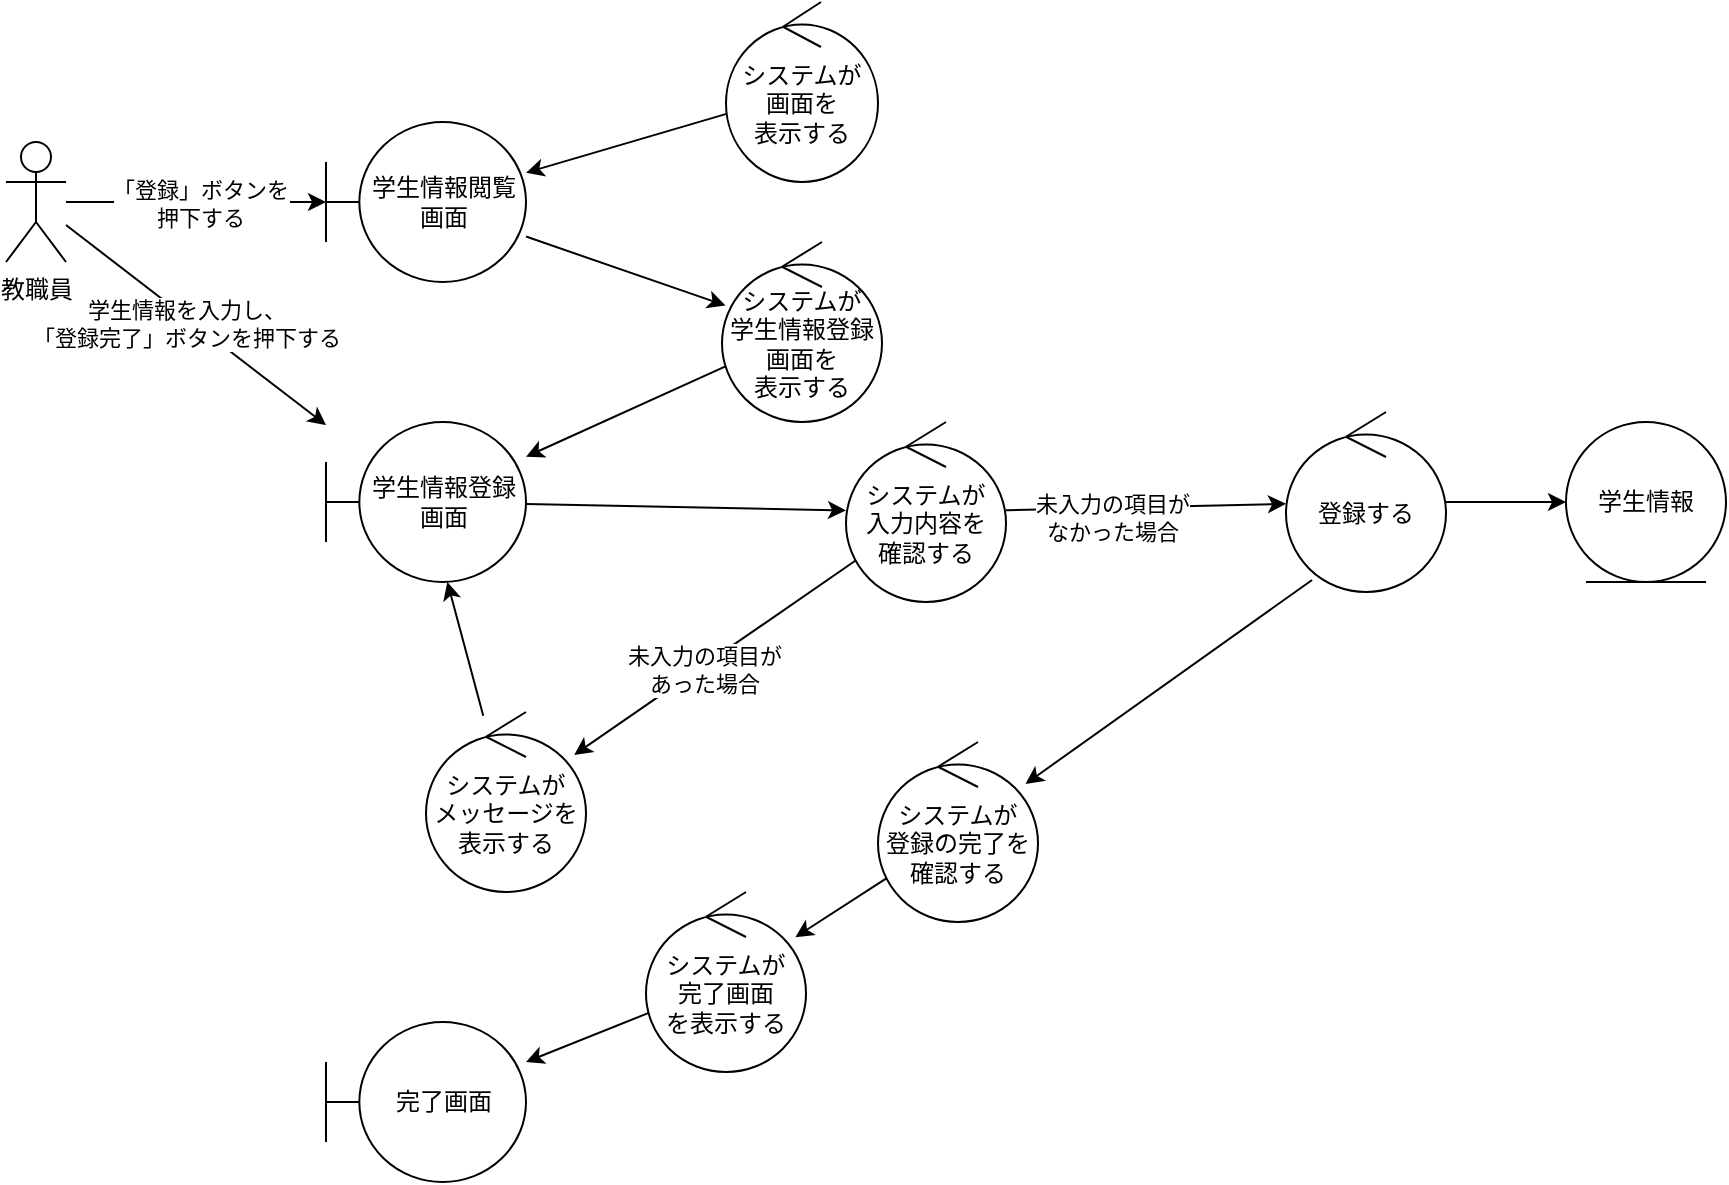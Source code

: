 <mxfile pages="6">
    <diagram name="学生情報登録" id="ETpRgwh8z7qlRdHGgHE6">
        <mxGraphModel dx="351" dy="604" grid="1" gridSize="10" guides="1" tooltips="1" connect="1" arrows="1" fold="1" page="1" pageScale="1" pageWidth="827" pageHeight="1169" math="0" shadow="0">
            <root>
                <mxCell id="0"/>
                <mxCell id="1" parent="0"/>
                <mxCell id="M3nRduMv_F_Eh8u1VUDu-17" style="rounded=0;orthogonalLoop=1;jettySize=auto;html=1;" parent="1" source="M3nRduMv_F_Eh8u1VUDu-13" target="M3nRduMv_F_Eh8u1VUDu-16" edge="1">
                    <mxGeometry relative="1" as="geometry"/>
                </mxCell>
                <mxCell id="M3nRduMv_F_Eh8u1VUDu-13" value="システムが&lt;div&gt;画面を&lt;/div&gt;&lt;div&gt;表示する&lt;/div&gt;" style="ellipse;shape=umlControl;whiteSpace=wrap;html=1;" parent="1" vertex="1">
                    <mxGeometry x="400" y="140" width="76" height="90" as="geometry"/>
                </mxCell>
                <mxCell id="M3nRduMv_F_Eh8u1VUDu-18" style="edgeStyle=orthogonalEdgeStyle;rounded=0;orthogonalLoop=1;jettySize=auto;html=1;" parent="1" source="M3nRduMv_F_Eh8u1VUDu-14" target="M3nRduMv_F_Eh8u1VUDu-16" edge="1">
                    <mxGeometry relative="1" as="geometry"/>
                </mxCell>
                <mxCell id="M3nRduMv_F_Eh8u1VUDu-19" value="「登録」ボタンを&lt;div&gt;押下する&lt;/div&gt;" style="edgeLabel;html=1;align=center;verticalAlign=middle;resizable=0;points=[];" parent="M3nRduMv_F_Eh8u1VUDu-18" vertex="1" connectable="0">
                    <mxGeometry x="0.021" y="-1" relative="1" as="geometry">
                        <mxPoint as="offset"/>
                    </mxGeometry>
                </mxCell>
                <mxCell id="M3nRduMv_F_Eh8u1VUDu-26" style="rounded=0;orthogonalLoop=1;jettySize=auto;html=1;" parent="1" source="M3nRduMv_F_Eh8u1VUDu-14" target="M3nRduMv_F_Eh8u1VUDu-15" edge="1">
                    <mxGeometry relative="1" as="geometry"/>
                </mxCell>
                <mxCell id="M3nRduMv_F_Eh8u1VUDu-27" value="学生情報を入力し、&lt;br&gt;「登録完了」ボタンを押下する" style="edgeLabel;html=1;align=center;verticalAlign=middle;resizable=0;points=[];" parent="M3nRduMv_F_Eh8u1VUDu-26" vertex="1" connectable="0">
                    <mxGeometry x="-0.056" y="-3" relative="1" as="geometry">
                        <mxPoint as="offset"/>
                    </mxGeometry>
                </mxCell>
                <mxCell id="M3nRduMv_F_Eh8u1VUDu-14" value="教職員" style="shape=umlActor;verticalLabelPosition=bottom;verticalAlign=top;html=1;" parent="1" vertex="1">
                    <mxGeometry x="40" y="210" width="30" height="60" as="geometry"/>
                </mxCell>
                <mxCell id="M3nRduMv_F_Eh8u1VUDu-34" style="rounded=0;orthogonalLoop=1;jettySize=auto;html=1;" parent="1" source="M3nRduMv_F_Eh8u1VUDu-15" target="M3nRduMv_F_Eh8u1VUDu-33" edge="1">
                    <mxGeometry relative="1" as="geometry"/>
                </mxCell>
                <mxCell id="M3nRduMv_F_Eh8u1VUDu-15" value="学生情報登録画面" style="shape=umlBoundary;whiteSpace=wrap;html=1;" parent="1" vertex="1">
                    <mxGeometry x="200" y="350" width="100" height="80" as="geometry"/>
                </mxCell>
                <mxCell id="M3nRduMv_F_Eh8u1VUDu-30" value="完了画面" style="shape=umlBoundary;whiteSpace=wrap;html=1;" parent="1" vertex="1">
                    <mxGeometry x="200" y="650" width="100" height="80" as="geometry"/>
                </mxCell>
                <mxCell id="M3nRduMv_F_Eh8u1VUDu-25" style="rounded=0;orthogonalLoop=1;jettySize=auto;html=1;" parent="1" source="M3nRduMv_F_Eh8u1VUDu-16" target="M3nRduMv_F_Eh8u1VUDu-20" edge="1">
                    <mxGeometry relative="1" as="geometry"/>
                </mxCell>
                <mxCell id="M3nRduMv_F_Eh8u1VUDu-16" value="学生情報閲覧画面" style="shape=umlBoundary;whiteSpace=wrap;html=1;" parent="1" vertex="1">
                    <mxGeometry x="200" y="200" width="100" height="80" as="geometry"/>
                </mxCell>
                <mxCell id="M3nRduMv_F_Eh8u1VUDu-23" style="rounded=0;orthogonalLoop=1;jettySize=auto;html=1;" parent="1" source="M3nRduMv_F_Eh8u1VUDu-20" target="M3nRduMv_F_Eh8u1VUDu-15" edge="1">
                    <mxGeometry relative="1" as="geometry"/>
                </mxCell>
                <mxCell id="M3nRduMv_F_Eh8u1VUDu-20" value="システムが&lt;div&gt;学生情報登録画面を&lt;/div&gt;&lt;div&gt;表示する&lt;/div&gt;" style="ellipse;shape=umlControl;whiteSpace=wrap;html=1;" parent="1" vertex="1">
                    <mxGeometry x="398" y="260" width="80" height="90" as="geometry"/>
                </mxCell>
                <mxCell id="M3nRduMv_F_Eh8u1VUDu-35" style="rounded=0;orthogonalLoop=1;jettySize=auto;html=1;" parent="1" source="M3nRduMv_F_Eh8u1VUDu-33" target="M3nRduMv_F_Eh8u1VUDu-42" edge="1">
                    <mxGeometry relative="1" as="geometry"/>
                </mxCell>
                <mxCell id="M3nRduMv_F_Eh8u1VUDu-36" value="未入力の項目が&lt;div&gt;なかった場合&lt;/div&gt;" style="edgeLabel;html=1;align=center;verticalAlign=middle;resizable=0;points=[];" parent="M3nRduMv_F_Eh8u1VUDu-35" vertex="1" connectable="0">
                    <mxGeometry x="-0.243" y="-5" relative="1" as="geometry">
                        <mxPoint as="offset"/>
                    </mxGeometry>
                </mxCell>
                <mxCell id="M3nRduMv_F_Eh8u1VUDu-38" style="rounded=0;orthogonalLoop=1;jettySize=auto;html=1;" parent="1" source="M3nRduMv_F_Eh8u1VUDu-33" target="M3nRduMv_F_Eh8u1VUDu-37" edge="1">
                    <mxGeometry relative="1" as="geometry"/>
                </mxCell>
                <mxCell id="M3nRduMv_F_Eh8u1VUDu-39" value="未入力の項目が&lt;br&gt;あった場合" style="edgeLabel;html=1;align=center;verticalAlign=middle;resizable=0;points=[];" parent="M3nRduMv_F_Eh8u1VUDu-38" vertex="1" connectable="0">
                    <mxGeometry x="0.114" y="1" relative="1" as="geometry">
                        <mxPoint x="1" as="offset"/>
                    </mxGeometry>
                </mxCell>
                <mxCell id="h8SyhMxVgRf_fW8Mq0r_-1" style="rounded=0;orthogonalLoop=1;jettySize=auto;html=1;exitX=0.163;exitY=0.933;exitDx=0;exitDy=0;exitPerimeter=0;" parent="1" source="M3nRduMv_F_Eh8u1VUDu-42" target="M3nRduMv_F_Eh8u1VUDu-45" edge="1">
                    <mxGeometry relative="1" as="geometry"/>
                </mxCell>
                <mxCell id="M3nRduMv_F_Eh8u1VUDu-33" value="システムが&lt;br&gt;入力内容を&lt;div&gt;確認する&lt;/div&gt;" style="ellipse;shape=umlControl;whiteSpace=wrap;html=1;" parent="1" vertex="1">
                    <mxGeometry x="460" y="350" width="80" height="90" as="geometry"/>
                </mxCell>
                <mxCell id="M3nRduMv_F_Eh8u1VUDu-50" value="" style="rounded=0;orthogonalLoop=1;jettySize=auto;html=1;" parent="1" source="M3nRduMv_F_Eh8u1VUDu-45" target="M3nRduMv_F_Eh8u1VUDu-28" edge="1">
                    <mxGeometry relative="1" as="geometry"/>
                </mxCell>
                <mxCell id="M3nRduMv_F_Eh8u1VUDu-45" value="システムが&lt;div&gt;登録の完了を&lt;/div&gt;&lt;div&gt;確認する&lt;/div&gt;" style="ellipse;shape=umlControl;whiteSpace=wrap;html=1;" parent="1" vertex="1">
                    <mxGeometry x="476" y="510" width="80" height="90" as="geometry"/>
                </mxCell>
                <mxCell id="M3nRduMv_F_Eh8u1VUDu-44" style="rounded=0;orthogonalLoop=1;jettySize=auto;html=1;" parent="1" source="M3nRduMv_F_Eh8u1VUDu-42" target="M3nRduMv_F_Eh8u1VUDu-43" edge="1">
                    <mxGeometry relative="1" as="geometry"/>
                </mxCell>
                <mxCell id="M3nRduMv_F_Eh8u1VUDu-42" value="登録する" style="ellipse;shape=umlControl;whiteSpace=wrap;html=1;" parent="1" vertex="1">
                    <mxGeometry x="680" y="345" width="80" height="90" as="geometry"/>
                </mxCell>
                <mxCell id="M3nRduMv_F_Eh8u1VUDu-41" style="rounded=0;orthogonalLoop=1;jettySize=auto;html=1;" parent="1" source="M3nRduMv_F_Eh8u1VUDu-37" target="M3nRduMv_F_Eh8u1VUDu-15" edge="1">
                    <mxGeometry relative="1" as="geometry"/>
                </mxCell>
                <mxCell id="M3nRduMv_F_Eh8u1VUDu-37" value="システムが&lt;div&gt;メッセージを表示する&lt;/div&gt;" style="ellipse;shape=umlControl;whiteSpace=wrap;html=1;" parent="1" vertex="1">
                    <mxGeometry x="250" y="495" width="80" height="90" as="geometry"/>
                </mxCell>
                <mxCell id="M3nRduMv_F_Eh8u1VUDu-31" style="rounded=0;orthogonalLoop=1;jettySize=auto;html=1;" parent="1" source="M3nRduMv_F_Eh8u1VUDu-28" target="M3nRduMv_F_Eh8u1VUDu-30" edge="1">
                    <mxGeometry relative="1" as="geometry"/>
                </mxCell>
                <mxCell id="M3nRduMv_F_Eh8u1VUDu-28" value="システムが&lt;br&gt;完了画面&lt;br&gt;を表示する" style="ellipse;shape=umlControl;whiteSpace=wrap;html=1;" parent="1" vertex="1">
                    <mxGeometry x="360" y="585" width="80" height="90" as="geometry"/>
                </mxCell>
                <mxCell id="M3nRduMv_F_Eh8u1VUDu-43" value="学生情報" style="ellipse;shape=umlEntity;whiteSpace=wrap;html=1;" parent="1" vertex="1">
                    <mxGeometry x="820" y="350" width="80" height="80" as="geometry"/>
                </mxCell>
            </root>
        </mxGraphModel>
    </diagram>
    <diagram id="RIDWp6xN7T8SrgLDkbqS" name="学生情報削除">
        <mxGraphModel dx="351" dy="604" grid="1" gridSize="10" guides="1" tooltips="1" connect="1" arrows="1" fold="1" page="1" pageScale="1" pageWidth="827" pageHeight="1169" math="0" shadow="0">
            <root>
                <mxCell id="0"/>
                <mxCell id="1" parent="0"/>
                <mxCell id="oxqMf5riS48OrlRyMO6--1" value="Boundary Object" style="shape=umlBoundary;whiteSpace=wrap;html=1;" parent="1" vertex="1">
                    <mxGeometry x="270" y="40" width="100" height="80" as="geometry"/>
                </mxCell>
                <mxCell id="oxqMf5riS48OrlRyMO6--2" value="Control Object" style="ellipse;shape=umlControl;whiteSpace=wrap;html=1;" parent="1" vertex="1">
                    <mxGeometry x="180" y="40" width="70" height="80" as="geometry"/>
                </mxCell>
                <mxCell id="oxqMf5riS48OrlRyMO6--3" value="Entity Object" style="ellipse;shape=umlEntity;whiteSpace=wrap;html=1;" parent="1" vertex="1">
                    <mxGeometry x="80" y="40" width="80" height="80" as="geometry"/>
                </mxCell>
                <mxCell id="oxqMf5riS48OrlRyMO6--4" value="Actor" style="shape=umlActor;verticalLabelPosition=bottom;verticalAlign=top;html=1;" parent="1" vertex="1">
                    <mxGeometry x="30" y="40" width="30" height="60" as="geometry"/>
                </mxCell>
                <mxCell id="RhJD369ApgRA4MZA0sAL-1" style="rounded=0;orthogonalLoop=1;jettySize=auto;html=1;" parent="1" source="IJb-97X7i32FMVPv7hrO-2" target="e2TNg4C7hBLwev1eqR8l-1" edge="1">
                    <mxGeometry relative="1" as="geometry"/>
                </mxCell>
                <mxCell id="RhJD369ApgRA4MZA0sAL-2" value="「削除」ボタンを&lt;div&gt;押下する&lt;/div&gt;" style="edgeLabel;html=1;align=center;verticalAlign=middle;resizable=0;points=[];" parent="RhJD369ApgRA4MZA0sAL-1" vertex="1" connectable="0">
                    <mxGeometry x="0.091" y="-1" relative="1" as="geometry">
                        <mxPoint as="offset"/>
                    </mxGeometry>
                </mxCell>
                <mxCell id="fPRJhq49ioj2jJgVY4v6-1" style="rounded=0;orthogonalLoop=1;jettySize=auto;html=1;" parent="1" source="IJb-97X7i32FMVPv7hrO-2" target="RhJD369ApgRA4MZA0sAL-4" edge="1">
                    <mxGeometry relative="1" as="geometry"/>
                </mxCell>
                <mxCell id="fPRJhq49ioj2jJgVY4v6-2" value="ボタンを&lt;div&gt;押下する&lt;/div&gt;" style="edgeLabel;html=1;align=center;verticalAlign=middle;resizable=0;points=[];" parent="fPRJhq49ioj2jJgVY4v6-1" vertex="1" connectable="0">
                    <mxGeometry x="0.038" y="-3" relative="1" as="geometry">
                        <mxPoint x="-1" as="offset"/>
                    </mxGeometry>
                </mxCell>
                <mxCell id="IJb-97X7i32FMVPv7hrO-2" value="教職員" style="shape=umlActor;verticalLabelPosition=bottom;verticalAlign=top;html=1;" parent="1" vertex="1">
                    <mxGeometry x="10" y="340" width="30" height="60" as="geometry"/>
                </mxCell>
                <mxCell id="RhJD369ApgRA4MZA0sAL-3" style="rounded=0;orthogonalLoop=1;jettySize=auto;html=1;" parent="1" source="e2TNg4C7hBLwev1eqR8l-1" target="IJb-97X7i32FMVPv7hrO-4" edge="1">
                    <mxGeometry relative="1" as="geometry"/>
                </mxCell>
                <mxCell id="e2TNg4C7hBLwev1eqR8l-1" value="「学生情報削除」画面&lt;br&gt;※１" style="shape=umlBoundary;whiteSpace=wrap;html=1;" parent="1" vertex="1">
                    <mxGeometry x="180" y="290" width="110" height="90" as="geometry"/>
                </mxCell>
                <mxCell id="fPRJhq49ioj2jJgVY4v6-5" style="rounded=0;orthogonalLoop=1;jettySize=auto;html=1;" parent="1" source="RhJD369ApgRA4MZA0sAL-4" target="5J1UZuSlFnGCn4w_uFkH-1" edge="1">
                    <mxGeometry relative="1" as="geometry"/>
                </mxCell>
                <mxCell id="fPRJhq49ioj2jJgVY4v6-6" value="「はい」ボタンを&lt;div&gt;押下された場合&lt;/div&gt;" style="edgeLabel;html=1;align=center;verticalAlign=middle;resizable=0;points=[];" parent="fPRJhq49ioj2jJgVY4v6-5" vertex="1" connectable="0">
                    <mxGeometry x="-0.06" y="3" relative="1" as="geometry">
                        <mxPoint x="-1" as="offset"/>
                    </mxGeometry>
                </mxCell>
                <mxCell id="5SavMUnvu_t-OznBC-JW-5" style="rounded=0;orthogonalLoop=1;jettySize=auto;html=1;" parent="1" source="RhJD369ApgRA4MZA0sAL-4" target="5SavMUnvu_t-OznBC-JW-3" edge="1">
                    <mxGeometry relative="1" as="geometry"/>
                </mxCell>
                <mxCell id="5SavMUnvu_t-OznBC-JW-6" value="「いいえ」ボタンを&lt;div&gt;押下された場合&lt;/div&gt;" style="edgeLabel;html=1;align=center;verticalAlign=middle;resizable=0;points=[];" parent="5SavMUnvu_t-OznBC-JW-5" vertex="1" connectable="0">
                    <mxGeometry x="-0.478" y="3" relative="1" as="geometry">
                        <mxPoint x="-1" y="-1" as="offset"/>
                    </mxGeometry>
                </mxCell>
                <mxCell id="RhJD369ApgRA4MZA0sAL-4" value="確認画面" style="shape=umlBoundary;whiteSpace=wrap;html=1;" parent="1" vertex="1">
                    <mxGeometry x="180" y="450" width="110" height="90" as="geometry"/>
                </mxCell>
                <mxCell id="RhJD369ApgRA4MZA0sAL-11" value="完了画面" style="shape=umlBoundary;whiteSpace=wrap;html=1;" parent="1" vertex="1">
                    <mxGeometry x="180" y="740" width="110" height="90" as="geometry"/>
                </mxCell>
                <mxCell id="IJb-97X7i32FMVPv7hrO-3" style="rounded=0;orthogonalLoop=1;jettySize=auto;html=1;" parent="1" source="IJb-97X7i32FMVPv7hrO-1" target="e2TNg4C7hBLwev1eqR8l-1" edge="1">
                    <mxGeometry relative="1" as="geometry"/>
                </mxCell>
                <mxCell id="IJb-97X7i32FMVPv7hrO-1" value="システムが&lt;div&gt;画面を&lt;/div&gt;&lt;div&gt;表示する&lt;/div&gt;" style="ellipse;shape=umlControl;whiteSpace=wrap;html=1;" parent="1" vertex="1">
                    <mxGeometry x="440" y="190" width="76" height="90" as="geometry"/>
                </mxCell>
                <mxCell id="RhJD369ApgRA4MZA0sAL-5" style="rounded=0;orthogonalLoop=1;jettySize=auto;html=1;" parent="1" source="IJb-97X7i32FMVPv7hrO-4" target="RhJD369ApgRA4MZA0sAL-4" edge="1">
                    <mxGeometry relative="1" as="geometry"/>
                </mxCell>
                <mxCell id="IJb-97X7i32FMVPv7hrO-4" value="システムが&lt;div&gt;確認画面を&lt;/div&gt;&lt;div&gt;表示する&lt;/div&gt;" style="ellipse;shape=umlControl;whiteSpace=wrap;html=1;" parent="1" vertex="1">
                    <mxGeometry x="440" y="330" width="76" height="90" as="geometry"/>
                </mxCell>
                <mxCell id="5J1UZuSlFnGCn4w_uFkH-3" style="rounded=0;orthogonalLoop=1;jettySize=auto;html=1;" parent="1" source="5J1UZuSlFnGCn4w_uFkH-1" target="bIpr7TnMZWsHxwyj7fus-1" edge="1">
                    <mxGeometry relative="1" as="geometry"/>
                </mxCell>
                <mxCell id="HtD4g39pCMCi_jpNXacF-1" style="edgeStyle=none;rounded=0;orthogonalLoop=1;jettySize=auto;html=1;" parent="1" source="5J1UZuSlFnGCn4w_uFkH-1" target="RhJD369ApgRA4MZA0sAL-9" edge="1">
                    <mxGeometry relative="1" as="geometry"/>
                </mxCell>
                <mxCell id="5J1UZuSlFnGCn4w_uFkH-1" value="削除する" style="ellipse;shape=umlControl;whiteSpace=wrap;html=1;" parent="1" vertex="1">
                    <mxGeometry x="440" y="455" width="76" height="90" as="geometry"/>
                </mxCell>
                <mxCell id="5J1UZuSlFnGCn4w_uFkH-5" style="rounded=0;orthogonalLoop=1;jettySize=auto;html=1;" parent="1" source="RhJD369ApgRA4MZA0sAL-9" target="RhJD369ApgRA4MZA0sAL-11" edge="1">
                    <mxGeometry relative="1" as="geometry"/>
                </mxCell>
                <mxCell id="RhJD369ApgRA4MZA0sAL-9" value="システムが&lt;div&gt;完了画面を&lt;/div&gt;&lt;div&gt;表示する&lt;/div&gt;" style="ellipse;shape=umlControl;whiteSpace=wrap;html=1;" parent="1" vertex="1">
                    <mxGeometry x="420" y="730" width="76" height="90" as="geometry"/>
                </mxCell>
                <mxCell id="bIpr7TnMZWsHxwyj7fus-1" value="学生情報" style="ellipse;shape=umlEntity;whiteSpace=wrap;html=1;" parent="1" vertex="1">
                    <mxGeometry x="570" y="460" width="80" height="80" as="geometry"/>
                </mxCell>
                <mxCell id="5SavMUnvu_t-OznBC-JW-7" style="rounded=0;orthogonalLoop=1;jettySize=auto;html=1;" parent="1" source="5SavMUnvu_t-OznBC-JW-3" target="5SavMUnvu_t-OznBC-JW-4" edge="1">
                    <mxGeometry relative="1" as="geometry"/>
                </mxCell>
                <mxCell id="5SavMUnvu_t-OznBC-JW-3" value="システムが&lt;div&gt;学生情報削除画面を&lt;/div&gt;&lt;div&gt;表示する&lt;/div&gt;" style="ellipse;shape=umlControl;whiteSpace=wrap;html=1;" parent="1" vertex="1">
                    <mxGeometry x="344" y="570" width="76" height="90" as="geometry"/>
                </mxCell>
                <mxCell id="5SavMUnvu_t-OznBC-JW-4" value="「学生情報削除」画面&lt;br&gt;※１" style="shape=umlBoundary;whiteSpace=wrap;html=1;" parent="1" vertex="1">
                    <mxGeometry x="180" y="590" width="110" height="90" as="geometry"/>
                </mxCell>
                <mxCell id="5SavMUnvu_t-OznBC-JW-10" value="※１は同じ画面" style="text;html=1;align=center;verticalAlign=middle;resizable=0;points=[];autosize=1;strokeColor=none;fillColor=none;" parent="1" vertex="1">
                    <mxGeometry x="10" y="220" width="110" height="30" as="geometry"/>
                </mxCell>
            </root>
        </mxGraphModel>
    </diagram>
    <diagram id="HtreOjOMZtp92J6IWod-" name="学生情報更新">
        <mxGraphModel dx="351" dy="604" grid="1" gridSize="10" guides="1" tooltips="1" connect="1" arrows="1" fold="1" page="1" pageScale="1" pageWidth="827" pageHeight="1169" math="0" shadow="0">
            <root>
                <mxCell id="0"/>
                <mxCell id="1" parent="0"/>
                <mxCell id="FHIB-Uz83k0BB5twAfSU-1" value="Boundary Object" style="shape=umlBoundary;whiteSpace=wrap;html=1;" parent="1" vertex="1">
                    <mxGeometry x="250" y="10" width="100" height="80" as="geometry"/>
                </mxCell>
                <mxCell id="FHIB-Uz83k0BB5twAfSU-2" value="Control Object" style="ellipse;shape=umlControl;whiteSpace=wrap;html=1;" parent="1" vertex="1">
                    <mxGeometry x="160" y="10" width="70" height="80" as="geometry"/>
                </mxCell>
                <mxCell id="FHIB-Uz83k0BB5twAfSU-3" value="Entity Object" style="ellipse;shape=umlEntity;whiteSpace=wrap;html=1;" parent="1" vertex="1">
                    <mxGeometry x="60" y="10" width="80" height="80" as="geometry"/>
                </mxCell>
                <mxCell id="FHIB-Uz83k0BB5twAfSU-4" value="Actor" style="shape=umlActor;verticalLabelPosition=bottom;verticalAlign=top;html=1;" parent="1" vertex="1">
                    <mxGeometry x="10" y="10" width="30" height="60" as="geometry"/>
                </mxCell>
                <mxCell id="qJqToDEOiSwClCau99pC-4" style="rounded=0;orthogonalLoop=1;jettySize=auto;html=1;" parent="1" source="tetrlGI3f2UQ5BEYI3Vn-1" target="-KRnmXcJTDBtNqGwlhFE-1" edge="1">
                    <mxGeometry relative="1" as="geometry"/>
                </mxCell>
                <mxCell id="qJqToDEOiSwClCau99pC-5" value="「更新」ボタンを&lt;br&gt;押下する" style="edgeLabel;html=1;align=center;verticalAlign=middle;resizable=0;points=[];" parent="qJqToDEOiSwClCau99pC-4" vertex="1" connectable="0">
                    <mxGeometry x="0.149" y="-3" relative="1" as="geometry">
                        <mxPoint as="offset"/>
                    </mxGeometry>
                </mxCell>
                <mxCell id="qJqToDEOiSwClCau99pC-8" style="rounded=0;orthogonalLoop=1;jettySize=auto;html=1;" parent="1" source="tetrlGI3f2UQ5BEYI3Vn-1" target="qJqToDEOiSwClCau99pC-1" edge="1">
                    <mxGeometry relative="1" as="geometry"/>
                </mxCell>
                <mxCell id="qJqToDEOiSwClCau99pC-9" value="ボタンを&lt;br&gt;押下する" style="edgeLabel;html=1;align=center;verticalAlign=middle;resizable=0;points=[];" parent="qJqToDEOiSwClCau99pC-8" vertex="1" connectable="0">
                    <mxGeometry x="-0.071" y="2" relative="1" as="geometry">
                        <mxPoint as="offset"/>
                    </mxGeometry>
                </mxCell>
                <mxCell id="tetrlGI3f2UQ5BEYI3Vn-1" value="教職員" style="shape=umlActor;verticalLabelPosition=bottom;verticalAlign=top;html=1;" parent="1" vertex="1">
                    <mxGeometry x="10" y="260" width="30" height="60" as="geometry"/>
                </mxCell>
                <mxCell id="-KRnmXcJTDBtNqGwlhFE-2" style="rounded=0;orthogonalLoop=1;jettySize=auto;html=1;" parent="1" source="iA37Gb--n98TVmGB6Byu-1" target="-KRnmXcJTDBtNqGwlhFE-1" edge="1">
                    <mxGeometry relative="1" as="geometry"/>
                </mxCell>
                <mxCell id="iA37Gb--n98TVmGB6Byu-1" value="システムが&lt;div&gt;画面を&lt;/div&gt;&lt;div&gt;表示する&lt;/div&gt;" style="ellipse;shape=umlControl;whiteSpace=wrap;html=1;" parent="1" vertex="1">
                    <mxGeometry x="350" y="135" width="76" height="90" as="geometry"/>
                </mxCell>
                <mxCell id="qJqToDEOiSwClCau99pC-2" style="rounded=0;orthogonalLoop=1;jettySize=auto;html=1;" parent="1" source="nU2G-XSF6mYrfK5gGhL_-1" target="qJqToDEOiSwClCau99pC-1" edge="1">
                    <mxGeometry relative="1" as="geometry"/>
                </mxCell>
                <mxCell id="nU2G-XSF6mYrfK5gGhL_-1" value="システムが&lt;div&gt;画面を&lt;/div&gt;&lt;div&gt;表示する&lt;/div&gt;" style="ellipse;shape=umlControl;whiteSpace=wrap;html=1;" parent="1" vertex="1">
                    <mxGeometry x="350" y="275" width="76" height="90" as="geometry"/>
                </mxCell>
                <mxCell id="criO5upQTx-ftVM1Vn7G-3" style="rounded=0;orthogonalLoop=1;jettySize=auto;html=1;" parent="1" source="criO5upQTx-ftVM1Vn7G-2" target="criO5upQTx-ftVM1Vn7G-1" edge="1">
                    <mxGeometry relative="1" as="geometry"/>
                </mxCell>
                <mxCell id="criO5upQTx-ftVM1Vn7G-5" style="rounded=0;orthogonalLoop=1;jettySize=auto;html=1;" parent="1" source="criO5upQTx-ftVM1Vn7G-2" target="qJqToDEOiSwClCau99pC-6" edge="1">
                    <mxGeometry relative="1" as="geometry"/>
                </mxCell>
                <mxCell id="criO5upQTx-ftVM1Vn7G-2" value="更新する" style="ellipse;shape=umlControl;whiteSpace=wrap;html=1;" parent="1" vertex="1">
                    <mxGeometry x="620" y="365" width="76" height="90" as="geometry"/>
                </mxCell>
                <mxCell id="7LEZ1ZS6JGP94r2tzm3L-3" style="edgeStyle=none;html=1;" parent="1" source="7LEZ1ZS6JGP94r2tzm3L-1" target="criO5upQTx-ftVM1Vn7G-2" edge="1">
                    <mxGeometry relative="1" as="geometry"/>
                </mxCell>
                <mxCell id="7LEZ1ZS6JGP94r2tzm3L-4" value="未入力の項目が&lt;br&gt;あった場合" style="edgeLabel;html=1;align=center;verticalAlign=middle;resizable=0;points=[];" parent="7LEZ1ZS6JGP94r2tzm3L-3" vertex="1" connectable="0">
                    <mxGeometry x="-0.073" y="-1" relative="1" as="geometry">
                        <mxPoint as="offset"/>
                    </mxGeometry>
                </mxCell>
                <mxCell id="7LEZ1ZS6JGP94r2tzm3L-5" style="edgeStyle=none;html=1;" parent="1" source="7LEZ1ZS6JGP94r2tzm3L-1" target="nU2G-XSF6mYrfK5gGhL_-1" edge="1">
                    <mxGeometry relative="1" as="geometry"/>
                </mxCell>
                <mxCell id="7LEZ1ZS6JGP94r2tzm3L-6" value="未入力の項目が&lt;br&gt;なかった場合" style="edgeLabel;html=1;align=center;verticalAlign=middle;resizable=0;points=[];" parent="7LEZ1ZS6JGP94r2tzm3L-5" vertex="1" connectable="0">
                    <mxGeometry x="-0.133" y="2" relative="1" as="geometry">
                        <mxPoint as="offset"/>
                    </mxGeometry>
                </mxCell>
                <mxCell id="7LEZ1ZS6JGP94r2tzm3L-1" value="システムが&lt;br&gt;入力内容を&lt;br&gt;確認する" style="ellipse;shape=umlControl;whiteSpace=wrap;html=1;" parent="1" vertex="1">
                    <mxGeometry x="350" y="455" width="76" height="90" as="geometry"/>
                </mxCell>
                <mxCell id="qJqToDEOiSwClCau99pC-11" style="rounded=0;orthogonalLoop=1;jettySize=auto;html=1;" parent="1" source="qJqToDEOiSwClCau99pC-6" target="qJqToDEOiSwClCau99pC-10" edge="1">
                    <mxGeometry relative="1" as="geometry"/>
                </mxCell>
                <mxCell id="qJqToDEOiSwClCau99pC-6" value="システムが&lt;br&gt;&lt;span style=&quot;background-color: transparent; color: light-dark(rgb(0, 0, 0), rgb(255, 255, 255));&quot;&gt;画面を&lt;/span&gt;&lt;div&gt;表示する&lt;/div&gt;" style="ellipse;shape=umlControl;whiteSpace=wrap;html=1;" parent="1" vertex="1">
                    <mxGeometry x="450" y="580" width="76" height="90" as="geometry"/>
                </mxCell>
                <mxCell id="qJqToDEOiSwClCau99pC-3" style="rounded=0;orthogonalLoop=1;jettySize=auto;html=1;" parent="1" source="-KRnmXcJTDBtNqGwlhFE-1" target="nU2G-XSF6mYrfK5gGhL_-1" edge="1">
                    <mxGeometry relative="1" as="geometry"/>
                </mxCell>
                <mxCell id="-KRnmXcJTDBtNqGwlhFE-1" value="学生情報登録&lt;br&gt;画面&lt;div&gt;※１&lt;/div&gt;" style="shape=umlBoundary;whiteSpace=wrap;html=1;" parent="1" vertex="1">
                    <mxGeometry x="160" y="205" width="100" height="80" as="geometry"/>
                </mxCell>
                <mxCell id="criO5upQTx-ftVM1Vn7G-4" style="rounded=0;orthogonalLoop=1;jettySize=auto;html=1;" parent="1" source="qJqToDEOiSwClCau99pC-1" target="7LEZ1ZS6JGP94r2tzm3L-1" edge="1">
                    <mxGeometry relative="1" as="geometry"/>
                </mxCell>
                <mxCell id="ogvyVeexMcK5ITTiH9Zl-1" value="「更新する」ボタンを&lt;br&gt;押下された場合" style="edgeLabel;html=1;align=center;verticalAlign=middle;resizable=0;points=[];" parent="criO5upQTx-ftVM1Vn7G-4" vertex="1" connectable="0">
                    <mxGeometry x="-0.171" y="2" relative="1" as="geometry">
                        <mxPoint as="offset"/>
                    </mxGeometry>
                </mxCell>
                <mxCell id="aOWU_cPwQP8EtzYq_UTW-1" style="rounded=0;orthogonalLoop=1;jettySize=auto;html=1;" parent="1" source="qJqToDEOiSwClCau99pC-1" target="-KRnmXcJTDBtNqGwlhFE-1" edge="1">
                    <mxGeometry relative="1" as="geometry"/>
                </mxCell>
                <mxCell id="aOWU_cPwQP8EtzYq_UTW-2" value="「戻る」ボタンを&lt;br&gt;押下された&lt;span style=&quot;background-color: light-dark(#ffffff, var(--ge-dark-color, #121212)); color: light-dark(rgb(0, 0, 0), rgb(255, 255, 255));&quot;&gt;場合&lt;/span&gt;" style="edgeLabel;html=1;align=center;verticalAlign=middle;resizable=0;points=[];" parent="aOWU_cPwQP8EtzYq_UTW-1" vertex="1" connectable="0">
                    <mxGeometry x="0.05" y="2" relative="1" as="geometry">
                        <mxPoint as="offset"/>
                    </mxGeometry>
                </mxCell>
                <mxCell id="qJqToDEOiSwClCau99pC-1" value="学生情報更新&lt;div&gt;画面&lt;/div&gt;" style="shape=umlBoundary;whiteSpace=wrap;html=1;" parent="1" vertex="1">
                    <mxGeometry x="160" y="365" width="100" height="80" as="geometry"/>
                </mxCell>
                <mxCell id="qJqToDEOiSwClCau99pC-10" value="完了画面" style="shape=umlBoundary;whiteSpace=wrap;html=1;" parent="1" vertex="1">
                    <mxGeometry x="160" y="590" width="100" height="80" as="geometry"/>
                </mxCell>
                <mxCell id="criO5upQTx-ftVM1Vn7G-1" value="学生情報" style="ellipse;shape=umlEntity;whiteSpace=wrap;html=1;" parent="1" vertex="1">
                    <mxGeometry x="740" y="370" width="80" height="80" as="geometry"/>
                </mxCell>
            </root>
        </mxGraphModel>
    </diagram>
</mxfile>
